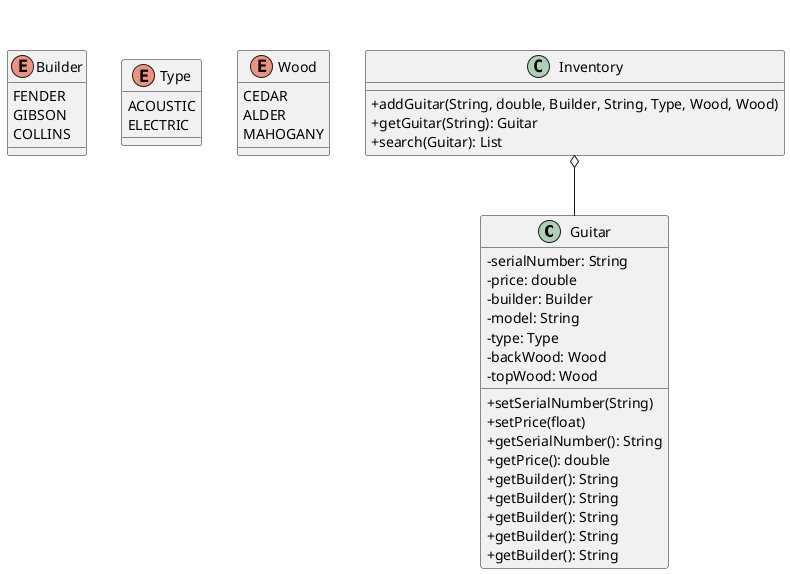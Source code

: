 @startuml

skinparam classAttributeIconSize 0

class Guitar{
- serialNumber: String
- price: double
- builder: Builder
- model: String
- type: Type
- backWood: Wood
- topWood: Wood
+ setSerialNumber(String)
+ setPrice(float)
+ getSerialNumber(): String
+ getPrice(): double
+ getBuilder(): String
+ getBuilder(): String
+ getBuilder(): String
+ getBuilder(): String
+ getBuilder(): String

}

class Inventory{
+ addGuitar(String, double, Builder, String, Type, Wood, Wood)
+ getGuitar(String): Guitar
+ search(Guitar): List
}

Inventory o-- Guitar

enum Builder {
  FENDER
  GIBSON
  COLLINS
}
enum Wood {
  CEDAR
  ALDER
  MAHOGANY
}
enum Type {
  ACOUSTIC
  ELECTRIC
}
Builder -[hidden]> Wood
Builder -[hidden]> Type


together {
  Enum Builder
  Enum Type
  Enum Wood
}


@enduml